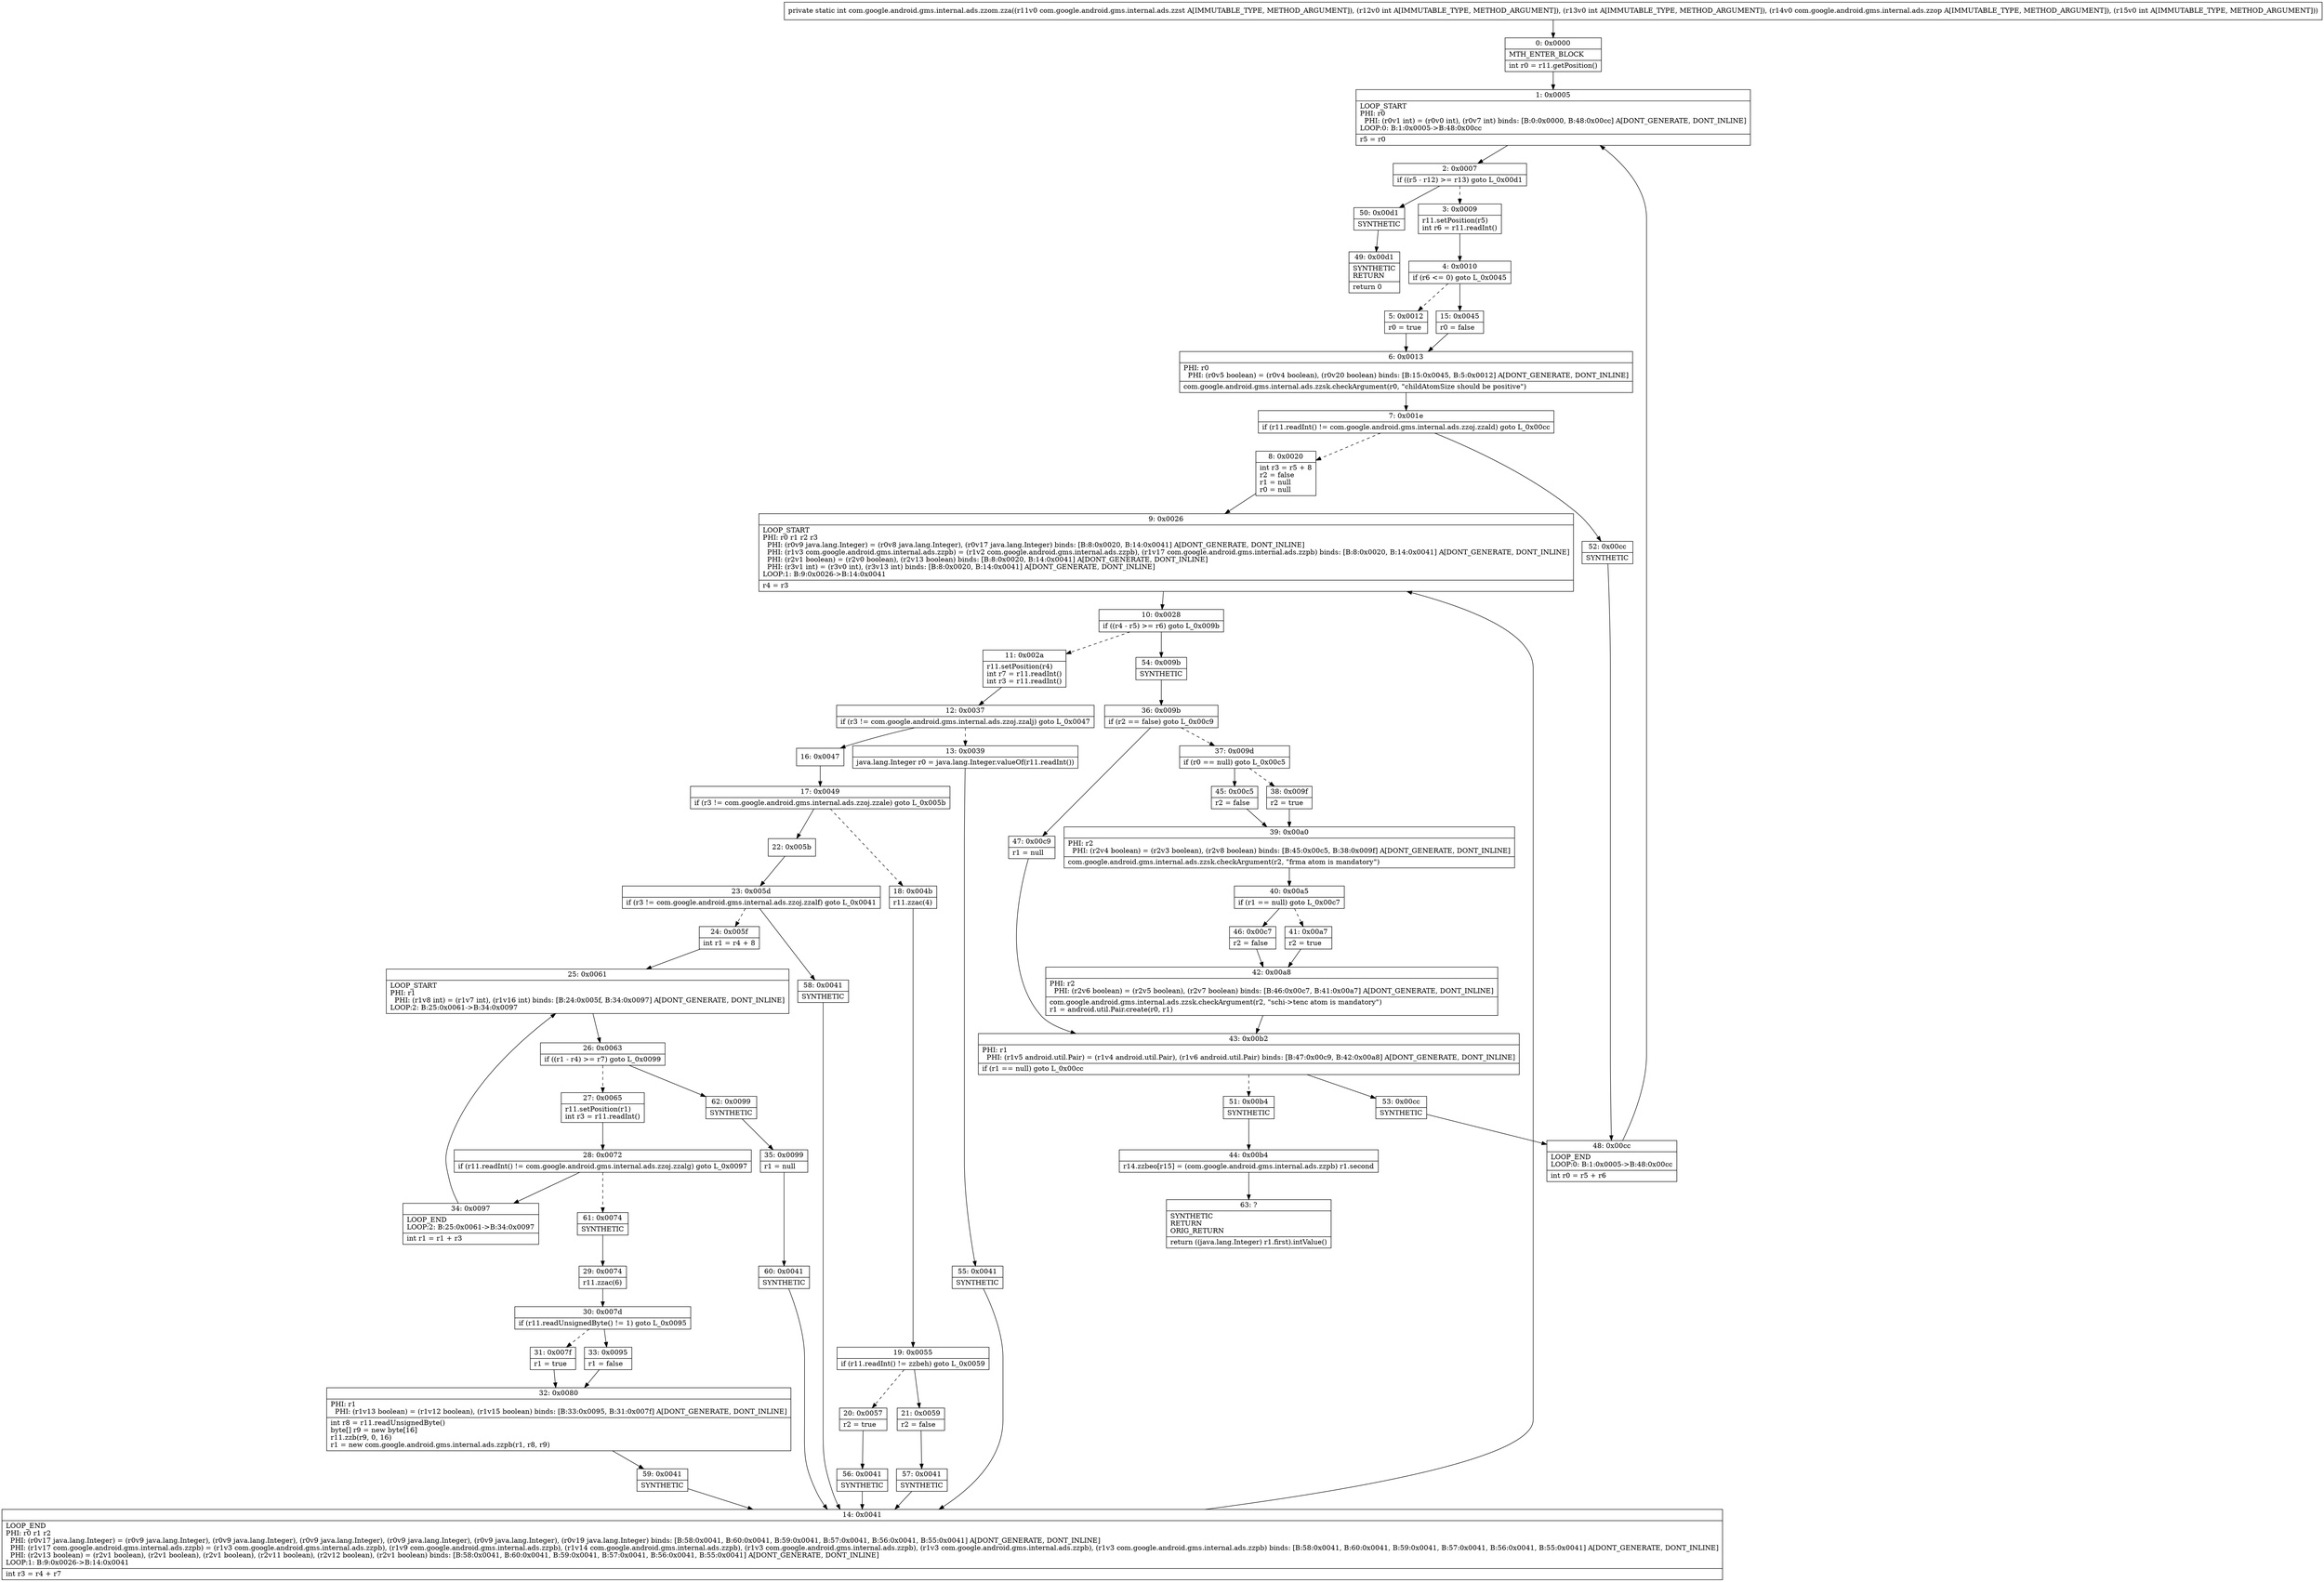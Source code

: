 digraph "CFG forcom.google.android.gms.internal.ads.zzom.zza(Lcom\/google\/android\/gms\/internal\/ads\/zzst;IILcom\/google\/android\/gms\/internal\/ads\/zzop;I)I" {
Node_0 [shape=record,label="{0\:\ 0x0000|MTH_ENTER_BLOCK\l|int r0 = r11.getPosition()\l}"];
Node_1 [shape=record,label="{1\:\ 0x0005|LOOP_START\lPHI: r0 \l  PHI: (r0v1 int) = (r0v0 int), (r0v7 int) binds: [B:0:0x0000, B:48:0x00cc] A[DONT_GENERATE, DONT_INLINE]\lLOOP:0: B:1:0x0005\-\>B:48:0x00cc\l|r5 = r0\l}"];
Node_2 [shape=record,label="{2\:\ 0x0007|if ((r5 \- r12) \>= r13) goto L_0x00d1\l}"];
Node_3 [shape=record,label="{3\:\ 0x0009|r11.setPosition(r5)\lint r6 = r11.readInt()\l}"];
Node_4 [shape=record,label="{4\:\ 0x0010|if (r6 \<= 0) goto L_0x0045\l}"];
Node_5 [shape=record,label="{5\:\ 0x0012|r0 = true\l}"];
Node_6 [shape=record,label="{6\:\ 0x0013|PHI: r0 \l  PHI: (r0v5 boolean) = (r0v4 boolean), (r0v20 boolean) binds: [B:15:0x0045, B:5:0x0012] A[DONT_GENERATE, DONT_INLINE]\l|com.google.android.gms.internal.ads.zzsk.checkArgument(r0, \"childAtomSize should be positive\")\l}"];
Node_7 [shape=record,label="{7\:\ 0x001e|if (r11.readInt() != com.google.android.gms.internal.ads.zzoj.zzald) goto L_0x00cc\l}"];
Node_8 [shape=record,label="{8\:\ 0x0020|int r3 = r5 + 8\lr2 = false\lr1 = null\lr0 = null\l}"];
Node_9 [shape=record,label="{9\:\ 0x0026|LOOP_START\lPHI: r0 r1 r2 r3 \l  PHI: (r0v9 java.lang.Integer) = (r0v8 java.lang.Integer), (r0v17 java.lang.Integer) binds: [B:8:0x0020, B:14:0x0041] A[DONT_GENERATE, DONT_INLINE]\l  PHI: (r1v3 com.google.android.gms.internal.ads.zzpb) = (r1v2 com.google.android.gms.internal.ads.zzpb), (r1v17 com.google.android.gms.internal.ads.zzpb) binds: [B:8:0x0020, B:14:0x0041] A[DONT_GENERATE, DONT_INLINE]\l  PHI: (r2v1 boolean) = (r2v0 boolean), (r2v13 boolean) binds: [B:8:0x0020, B:14:0x0041] A[DONT_GENERATE, DONT_INLINE]\l  PHI: (r3v1 int) = (r3v0 int), (r3v13 int) binds: [B:8:0x0020, B:14:0x0041] A[DONT_GENERATE, DONT_INLINE]\lLOOP:1: B:9:0x0026\-\>B:14:0x0041\l|r4 = r3\l}"];
Node_10 [shape=record,label="{10\:\ 0x0028|if ((r4 \- r5) \>= r6) goto L_0x009b\l}"];
Node_11 [shape=record,label="{11\:\ 0x002a|r11.setPosition(r4)\lint r7 = r11.readInt()\lint r3 = r11.readInt()\l}"];
Node_12 [shape=record,label="{12\:\ 0x0037|if (r3 != com.google.android.gms.internal.ads.zzoj.zzalj) goto L_0x0047\l}"];
Node_13 [shape=record,label="{13\:\ 0x0039|java.lang.Integer r0 = java.lang.Integer.valueOf(r11.readInt())\l}"];
Node_14 [shape=record,label="{14\:\ 0x0041|LOOP_END\lPHI: r0 r1 r2 \l  PHI: (r0v17 java.lang.Integer) = (r0v9 java.lang.Integer), (r0v9 java.lang.Integer), (r0v9 java.lang.Integer), (r0v9 java.lang.Integer), (r0v9 java.lang.Integer), (r0v19 java.lang.Integer) binds: [B:58:0x0041, B:60:0x0041, B:59:0x0041, B:57:0x0041, B:56:0x0041, B:55:0x0041] A[DONT_GENERATE, DONT_INLINE]\l  PHI: (r1v17 com.google.android.gms.internal.ads.zzpb) = (r1v3 com.google.android.gms.internal.ads.zzpb), (r1v9 com.google.android.gms.internal.ads.zzpb), (r1v14 com.google.android.gms.internal.ads.zzpb), (r1v3 com.google.android.gms.internal.ads.zzpb), (r1v3 com.google.android.gms.internal.ads.zzpb), (r1v3 com.google.android.gms.internal.ads.zzpb) binds: [B:58:0x0041, B:60:0x0041, B:59:0x0041, B:57:0x0041, B:56:0x0041, B:55:0x0041] A[DONT_GENERATE, DONT_INLINE]\l  PHI: (r2v13 boolean) = (r2v1 boolean), (r2v1 boolean), (r2v1 boolean), (r2v11 boolean), (r2v12 boolean), (r2v1 boolean) binds: [B:58:0x0041, B:60:0x0041, B:59:0x0041, B:57:0x0041, B:56:0x0041, B:55:0x0041] A[DONT_GENERATE, DONT_INLINE]\lLOOP:1: B:9:0x0026\-\>B:14:0x0041\l|int r3 = r4 + r7\l}"];
Node_15 [shape=record,label="{15\:\ 0x0045|r0 = false\l}"];
Node_16 [shape=record,label="{16\:\ 0x0047}"];
Node_17 [shape=record,label="{17\:\ 0x0049|if (r3 != com.google.android.gms.internal.ads.zzoj.zzale) goto L_0x005b\l}"];
Node_18 [shape=record,label="{18\:\ 0x004b|r11.zzac(4)\l}"];
Node_19 [shape=record,label="{19\:\ 0x0055|if (r11.readInt() != zzbeh) goto L_0x0059\l}"];
Node_20 [shape=record,label="{20\:\ 0x0057|r2 = true\l}"];
Node_21 [shape=record,label="{21\:\ 0x0059|r2 = false\l}"];
Node_22 [shape=record,label="{22\:\ 0x005b}"];
Node_23 [shape=record,label="{23\:\ 0x005d|if (r3 != com.google.android.gms.internal.ads.zzoj.zzalf) goto L_0x0041\l}"];
Node_24 [shape=record,label="{24\:\ 0x005f|int r1 = r4 + 8\l}"];
Node_25 [shape=record,label="{25\:\ 0x0061|LOOP_START\lPHI: r1 \l  PHI: (r1v8 int) = (r1v7 int), (r1v16 int) binds: [B:24:0x005f, B:34:0x0097] A[DONT_GENERATE, DONT_INLINE]\lLOOP:2: B:25:0x0061\-\>B:34:0x0097\l}"];
Node_26 [shape=record,label="{26\:\ 0x0063|if ((r1 \- r4) \>= r7) goto L_0x0099\l}"];
Node_27 [shape=record,label="{27\:\ 0x0065|r11.setPosition(r1)\lint r3 = r11.readInt()\l}"];
Node_28 [shape=record,label="{28\:\ 0x0072|if (r11.readInt() != com.google.android.gms.internal.ads.zzoj.zzalg) goto L_0x0097\l}"];
Node_29 [shape=record,label="{29\:\ 0x0074|r11.zzac(6)\l}"];
Node_30 [shape=record,label="{30\:\ 0x007d|if (r11.readUnsignedByte() != 1) goto L_0x0095\l}"];
Node_31 [shape=record,label="{31\:\ 0x007f|r1 = true\l}"];
Node_32 [shape=record,label="{32\:\ 0x0080|PHI: r1 \l  PHI: (r1v13 boolean) = (r1v12 boolean), (r1v15 boolean) binds: [B:33:0x0095, B:31:0x007f] A[DONT_GENERATE, DONT_INLINE]\l|int r8 = r11.readUnsignedByte()\lbyte[] r9 = new byte[16]\lr11.zzb(r9, 0, 16)\lr1 = new com.google.android.gms.internal.ads.zzpb(r1, r8, r9)\l}"];
Node_33 [shape=record,label="{33\:\ 0x0095|r1 = false\l}"];
Node_34 [shape=record,label="{34\:\ 0x0097|LOOP_END\lLOOP:2: B:25:0x0061\-\>B:34:0x0097\l|int r1 = r1 + r3\l}"];
Node_35 [shape=record,label="{35\:\ 0x0099|r1 = null\l}"];
Node_36 [shape=record,label="{36\:\ 0x009b|if (r2 == false) goto L_0x00c9\l}"];
Node_37 [shape=record,label="{37\:\ 0x009d|if (r0 == null) goto L_0x00c5\l}"];
Node_38 [shape=record,label="{38\:\ 0x009f|r2 = true\l}"];
Node_39 [shape=record,label="{39\:\ 0x00a0|PHI: r2 \l  PHI: (r2v4 boolean) = (r2v3 boolean), (r2v8 boolean) binds: [B:45:0x00c5, B:38:0x009f] A[DONT_GENERATE, DONT_INLINE]\l|com.google.android.gms.internal.ads.zzsk.checkArgument(r2, \"frma atom is mandatory\")\l}"];
Node_40 [shape=record,label="{40\:\ 0x00a5|if (r1 == null) goto L_0x00c7\l}"];
Node_41 [shape=record,label="{41\:\ 0x00a7|r2 = true\l}"];
Node_42 [shape=record,label="{42\:\ 0x00a8|PHI: r2 \l  PHI: (r2v6 boolean) = (r2v5 boolean), (r2v7 boolean) binds: [B:46:0x00c7, B:41:0x00a7] A[DONT_GENERATE, DONT_INLINE]\l|com.google.android.gms.internal.ads.zzsk.checkArgument(r2, \"schi\-\>tenc atom is mandatory\")\lr1 = android.util.Pair.create(r0, r1)\l}"];
Node_43 [shape=record,label="{43\:\ 0x00b2|PHI: r1 \l  PHI: (r1v5 android.util.Pair) = (r1v4 android.util.Pair), (r1v6 android.util.Pair) binds: [B:47:0x00c9, B:42:0x00a8] A[DONT_GENERATE, DONT_INLINE]\l|if (r1 == null) goto L_0x00cc\l}"];
Node_44 [shape=record,label="{44\:\ 0x00b4|r14.zzbeo[r15] = (com.google.android.gms.internal.ads.zzpb) r1.second\l}"];
Node_45 [shape=record,label="{45\:\ 0x00c5|r2 = false\l}"];
Node_46 [shape=record,label="{46\:\ 0x00c7|r2 = false\l}"];
Node_47 [shape=record,label="{47\:\ 0x00c9|r1 = null\l}"];
Node_48 [shape=record,label="{48\:\ 0x00cc|LOOP_END\lLOOP:0: B:1:0x0005\-\>B:48:0x00cc\l|int r0 = r5 + r6\l}"];
Node_49 [shape=record,label="{49\:\ 0x00d1|SYNTHETIC\lRETURN\l|return 0\l}"];
Node_50 [shape=record,label="{50\:\ 0x00d1|SYNTHETIC\l}"];
Node_51 [shape=record,label="{51\:\ 0x00b4|SYNTHETIC\l}"];
Node_52 [shape=record,label="{52\:\ 0x00cc|SYNTHETIC\l}"];
Node_53 [shape=record,label="{53\:\ 0x00cc|SYNTHETIC\l}"];
Node_54 [shape=record,label="{54\:\ 0x009b|SYNTHETIC\l}"];
Node_55 [shape=record,label="{55\:\ 0x0041|SYNTHETIC\l}"];
Node_56 [shape=record,label="{56\:\ 0x0041|SYNTHETIC\l}"];
Node_57 [shape=record,label="{57\:\ 0x0041|SYNTHETIC\l}"];
Node_58 [shape=record,label="{58\:\ 0x0041|SYNTHETIC\l}"];
Node_59 [shape=record,label="{59\:\ 0x0041|SYNTHETIC\l}"];
Node_60 [shape=record,label="{60\:\ 0x0041|SYNTHETIC\l}"];
Node_61 [shape=record,label="{61\:\ 0x0074|SYNTHETIC\l}"];
Node_62 [shape=record,label="{62\:\ 0x0099|SYNTHETIC\l}"];
Node_63 [shape=record,label="{63\:\ ?|SYNTHETIC\lRETURN\lORIG_RETURN\l|return ((java.lang.Integer) r1.first).intValue()\l}"];
MethodNode[shape=record,label="{private static int com.google.android.gms.internal.ads.zzom.zza((r11v0 com.google.android.gms.internal.ads.zzst A[IMMUTABLE_TYPE, METHOD_ARGUMENT]), (r12v0 int A[IMMUTABLE_TYPE, METHOD_ARGUMENT]), (r13v0 int A[IMMUTABLE_TYPE, METHOD_ARGUMENT]), (r14v0 com.google.android.gms.internal.ads.zzop A[IMMUTABLE_TYPE, METHOD_ARGUMENT]), (r15v0 int A[IMMUTABLE_TYPE, METHOD_ARGUMENT])) }"];
MethodNode -> Node_0;
Node_0 -> Node_1;
Node_1 -> Node_2;
Node_2 -> Node_3[style=dashed];
Node_2 -> Node_50;
Node_3 -> Node_4;
Node_4 -> Node_5[style=dashed];
Node_4 -> Node_15;
Node_5 -> Node_6;
Node_6 -> Node_7;
Node_7 -> Node_8[style=dashed];
Node_7 -> Node_52;
Node_8 -> Node_9;
Node_9 -> Node_10;
Node_10 -> Node_11[style=dashed];
Node_10 -> Node_54;
Node_11 -> Node_12;
Node_12 -> Node_13[style=dashed];
Node_12 -> Node_16;
Node_13 -> Node_55;
Node_14 -> Node_9;
Node_15 -> Node_6;
Node_16 -> Node_17;
Node_17 -> Node_18[style=dashed];
Node_17 -> Node_22;
Node_18 -> Node_19;
Node_19 -> Node_20[style=dashed];
Node_19 -> Node_21;
Node_20 -> Node_56;
Node_21 -> Node_57;
Node_22 -> Node_23;
Node_23 -> Node_24[style=dashed];
Node_23 -> Node_58;
Node_24 -> Node_25;
Node_25 -> Node_26;
Node_26 -> Node_27[style=dashed];
Node_26 -> Node_62;
Node_27 -> Node_28;
Node_28 -> Node_34;
Node_28 -> Node_61[style=dashed];
Node_29 -> Node_30;
Node_30 -> Node_31[style=dashed];
Node_30 -> Node_33;
Node_31 -> Node_32;
Node_32 -> Node_59;
Node_33 -> Node_32;
Node_34 -> Node_25;
Node_35 -> Node_60;
Node_36 -> Node_37[style=dashed];
Node_36 -> Node_47;
Node_37 -> Node_38[style=dashed];
Node_37 -> Node_45;
Node_38 -> Node_39;
Node_39 -> Node_40;
Node_40 -> Node_41[style=dashed];
Node_40 -> Node_46;
Node_41 -> Node_42;
Node_42 -> Node_43;
Node_43 -> Node_51[style=dashed];
Node_43 -> Node_53;
Node_44 -> Node_63;
Node_45 -> Node_39;
Node_46 -> Node_42;
Node_47 -> Node_43;
Node_48 -> Node_1;
Node_50 -> Node_49;
Node_51 -> Node_44;
Node_52 -> Node_48;
Node_53 -> Node_48;
Node_54 -> Node_36;
Node_55 -> Node_14;
Node_56 -> Node_14;
Node_57 -> Node_14;
Node_58 -> Node_14;
Node_59 -> Node_14;
Node_60 -> Node_14;
Node_61 -> Node_29;
Node_62 -> Node_35;
}

